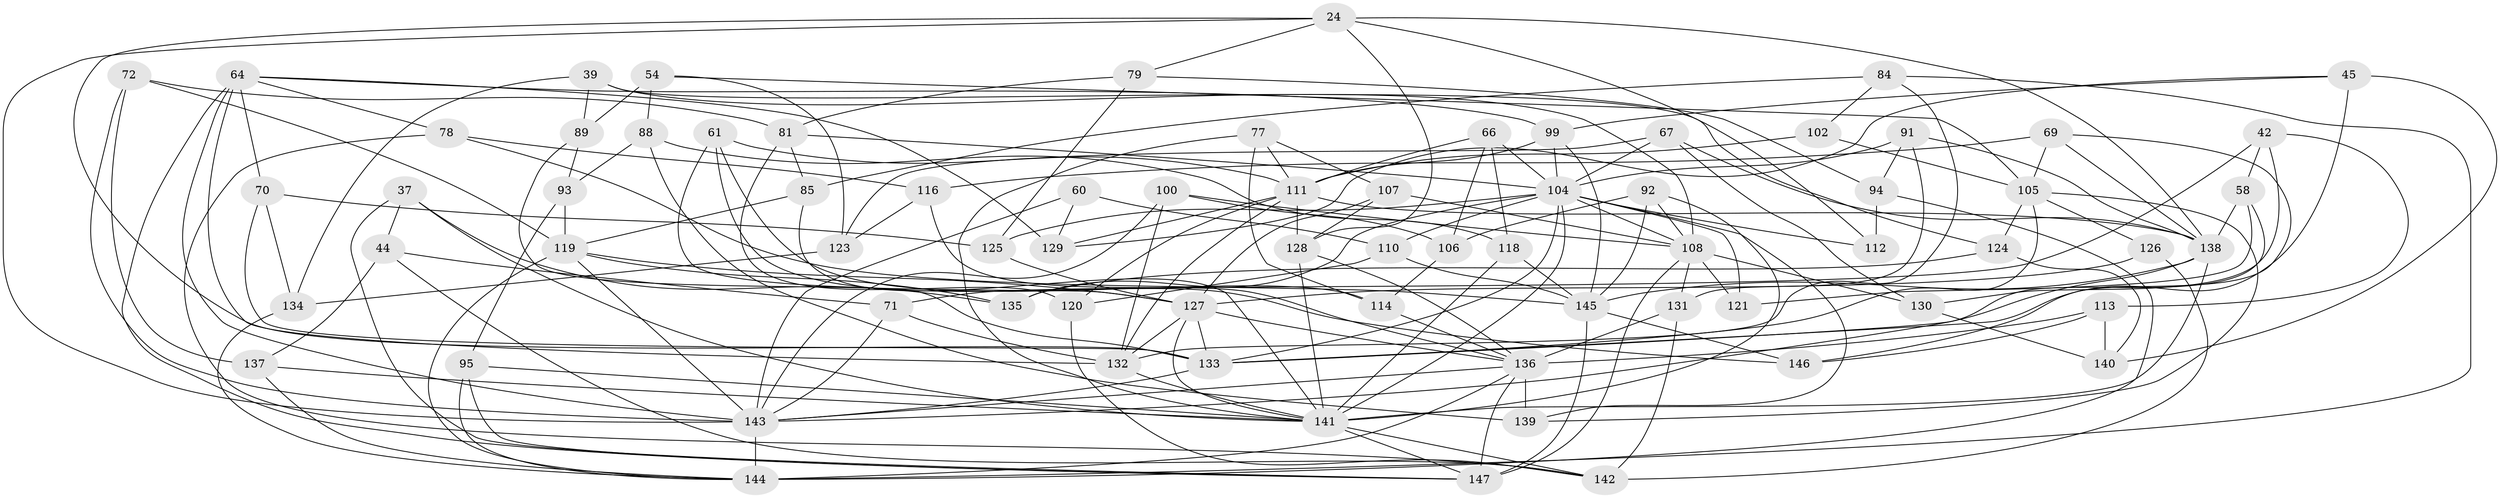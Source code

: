 // original degree distribution, {4: 1.0}
// Generated by graph-tools (version 1.1) at 2025/56/03/09/25 04:56:25]
// undirected, 73 vertices, 188 edges
graph export_dot {
graph [start="1"]
  node [color=gray90,style=filled];
  24 [super="+2+9"];
  37;
  39;
  42;
  44;
  45;
  54;
  58;
  60;
  61;
  64 [super="+16+33+57"];
  66;
  67;
  69;
  70;
  71;
  72;
  77;
  78;
  79;
  81 [super="+74"];
  84 [super="+48"];
  85;
  88;
  89;
  91;
  92;
  93 [super="+38"];
  94;
  95;
  99 [super="+65"];
  100;
  102;
  104 [super="+8+41+86+62+87"];
  105 [super="+1+55"];
  106;
  107;
  108 [super="+10+27+15+46"];
  110;
  111 [super="+35+101+53"];
  112;
  113;
  114;
  116;
  118;
  119 [super="+25+50"];
  120;
  121;
  123;
  124;
  125;
  126;
  127 [super="+96+83"];
  128 [super="+122"];
  129;
  130;
  131 [super="+40"];
  132 [super="+26+98+52"];
  133 [super="+32+49"];
  134;
  135;
  136 [super="+12+17+68+117"];
  137;
  138 [super="+36+75"];
  139 [super="+103"];
  140;
  141 [super="+115"];
  142 [super="+97"];
  143 [super="+76+80"];
  144 [super="+51+30"];
  145 [super="+90"];
  146;
  147 [super="+73"];
  24 -- 128 [weight=2];
  24 -- 79;
  24 -- 112;
  24 -- 133 [weight=2];
  24 -- 143;
  24 -- 138;
  37 -- 135;
  37 -- 44;
  37 -- 147;
  37 -- 141;
  39 -- 89;
  39 -- 134;
  39 -- 124;
  39 -- 108;
  42 -- 71;
  42 -- 113;
  42 -- 130;
  42 -- 58;
  44 -- 137;
  44 -- 71;
  44 -- 142;
  45 -- 129;
  45 -- 140;
  45 -- 99;
  45 -- 133;
  54 -- 123;
  54 -- 89;
  54 -- 88;
  54 -- 105;
  58 -- 121;
  58 -- 133;
  58 -- 138;
  60 -- 110;
  60 -- 129;
  60 -- 143 [weight=2];
  61 -- 127;
  61 -- 114;
  61 -- 146;
  61 -- 111;
  64 -- 129;
  64 -- 70;
  64 -- 78;
  64 -- 132 [weight=2];
  64 -- 99 [weight=2];
  64 -- 147;
  64 -- 143 [weight=2];
  66 -- 104;
  66 -- 118;
  66 -- 106;
  66 -- 111;
  67 -- 130;
  67 -- 123;
  67 -- 104;
  67 -- 138;
  69 -- 116;
  69 -- 105;
  69 -- 146;
  69 -- 138;
  70 -- 134;
  70 -- 125;
  70 -- 133;
  71 -- 132;
  71 -- 143;
  72 -- 81;
  72 -- 137;
  72 -- 119;
  72 -- 143;
  77 -- 107;
  77 -- 141;
  77 -- 111;
  77 -- 114;
  78 -- 142;
  78 -- 145;
  78 -- 116;
  79 -- 94;
  79 -- 125;
  79 -- 81;
  81 -- 85;
  81 -- 104 [weight=2];
  81 -- 120;
  84 -- 102 [weight=2];
  84 -- 132 [weight=2];
  84 -- 144;
  84 -- 85;
  85 -- 119;
  85 -- 141;
  88 -- 139;
  88 -- 118;
  88 -- 93;
  89 -- 93;
  89 -- 133;
  91 -- 94;
  91 -- 131;
  91 -- 104;
  91 -- 138;
  92 -- 106;
  92 -- 108;
  92 -- 141;
  92 -- 145;
  93 -- 95;
  93 -- 119 [weight=3];
  94 -- 112;
  94 -- 144;
  95 -- 147;
  95 -- 141;
  95 -- 144;
  99 -- 111;
  99 -- 104;
  99 -- 145;
  100 -- 143;
  100 -- 106;
  100 -- 108;
  100 -- 132;
  102 -- 105;
  102 -- 111;
  104 -- 112 [weight=2];
  104 -- 121 [weight=2];
  104 -- 125;
  104 -- 135;
  104 -- 110;
  104 -- 139 [weight=2];
  104 -- 108 [weight=2];
  104 -- 133;
  104 -- 141 [weight=2];
  105 -- 124;
  105 -- 126;
  105 -- 139 [weight=2];
  105 -- 133;
  106 -- 114;
  107 -- 128;
  107 -- 127;
  107 -- 108;
  108 -- 130;
  108 -- 121;
  108 -- 147 [weight=2];
  108 -- 131 [weight=2];
  110 -- 120;
  110 -- 145;
  111 -- 128;
  111 -- 132;
  111 -- 120;
  111 -- 129;
  111 -- 138 [weight=3];
  113 -- 140;
  113 -- 146;
  113 -- 136;
  114 -- 136;
  116 -- 123;
  116 -- 136;
  118 -- 141;
  118 -- 145;
  119 -- 127 [weight=2];
  119 -- 135;
  119 -- 143;
  119 -- 144;
  120 -- 142;
  123 -- 134;
  124 -- 135;
  124 -- 140;
  125 -- 127;
  126 -- 127;
  126 -- 142 [weight=2];
  127 -- 133;
  127 -- 132;
  127 -- 141;
  127 -- 136;
  128 -- 141;
  128 -- 136;
  130 -- 140;
  131 -- 142 [weight=2];
  131 -- 136;
  132 -- 141 [weight=2];
  133 -- 143;
  134 -- 144;
  136 -- 139;
  136 -- 144 [weight=2];
  136 -- 147 [weight=2];
  136 -- 143;
  137 -- 141;
  137 -- 144;
  138 -- 141 [weight=3];
  138 -- 143;
  138 -- 145 [weight=2];
  141 -- 147;
  141 -- 142;
  143 -- 144 [weight=2];
  145 -- 146;
  145 -- 147 [weight=2];
}
